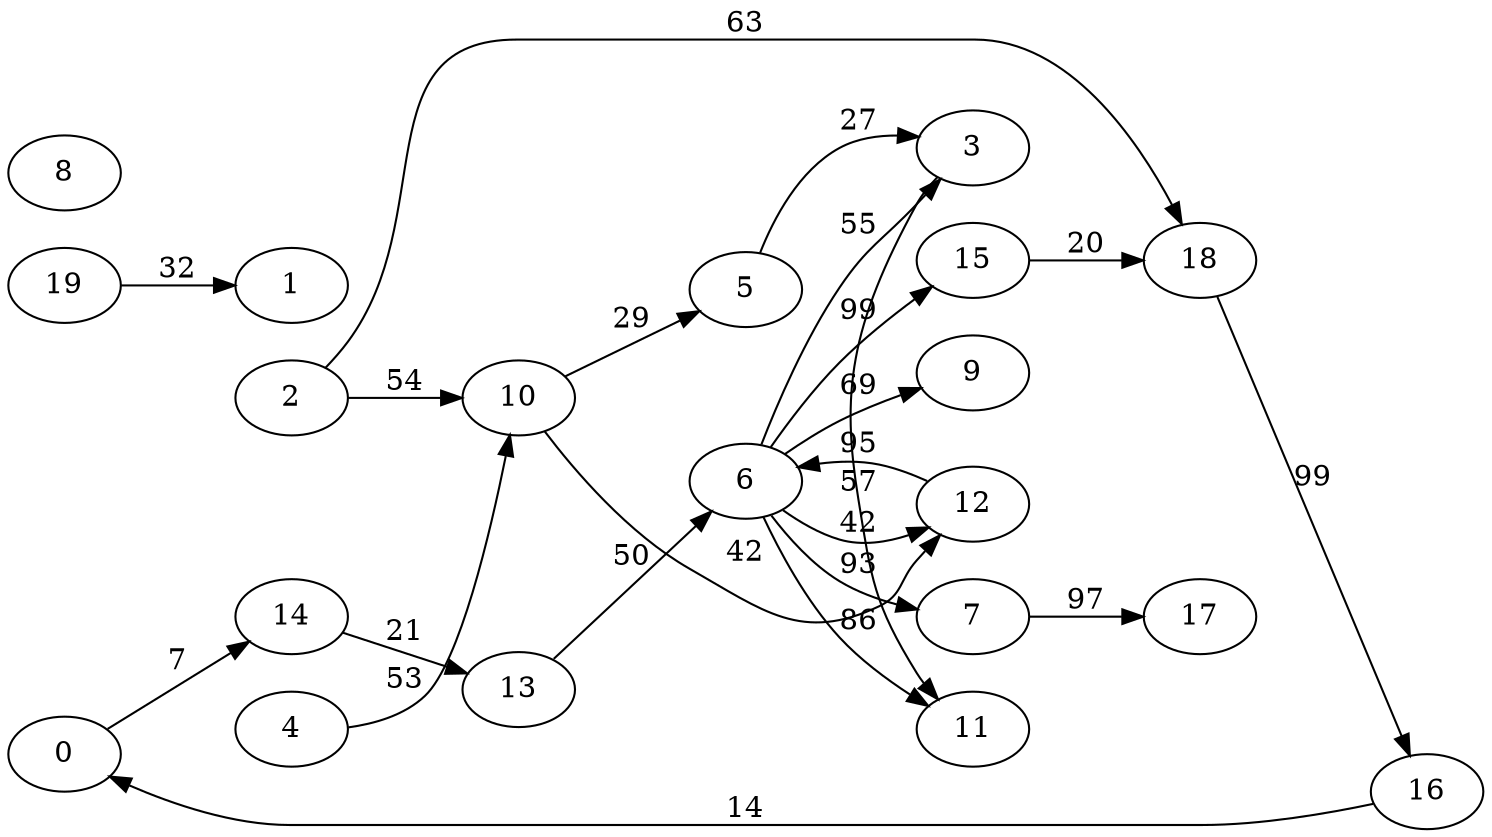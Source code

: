 digraph G {
ranksep = "equally";
rankdir = LR;
{rank = same; 0; };
{rank = same; 14; };
{rank = same; 13; };
{rank = same; 6; };
{rank = same; 12; 15; 9; 11; 7; 3; };
{rank = same; 18; 17; };
{rank = same; 16; };
{rank = same; };
{rank = same; 1; };
{rank = same; 2; };
{rank = same; 10; };
{rank = same; 5; };
{rank = same; };
{rank = same; 4; };
{rank = same; };
{rank = same; 8; };
{rank = same; 19; };
{rank = same; };
0->14[label="7"];
14->13[label="21"];
13->6[label="50"];
6->12[label="42"];
6->15[label="99"];
6->9[label="69"];
6->11[label="86"];
6->7[label="93"];
6->3[label="55"];
12->6[label="95"];
15->18[label="20"];
9
11
7->17[label="97"];
3->11[label="57"];
18->16[label="99"];
17
16->0[label="14"];
1
2->18[label="63"];
2->10[label="54"];
10->5[label="29"];
10->12[label="42"];
5->3[label="27"];
4->10[label="53"];
8
19->1[label="32"];
}
